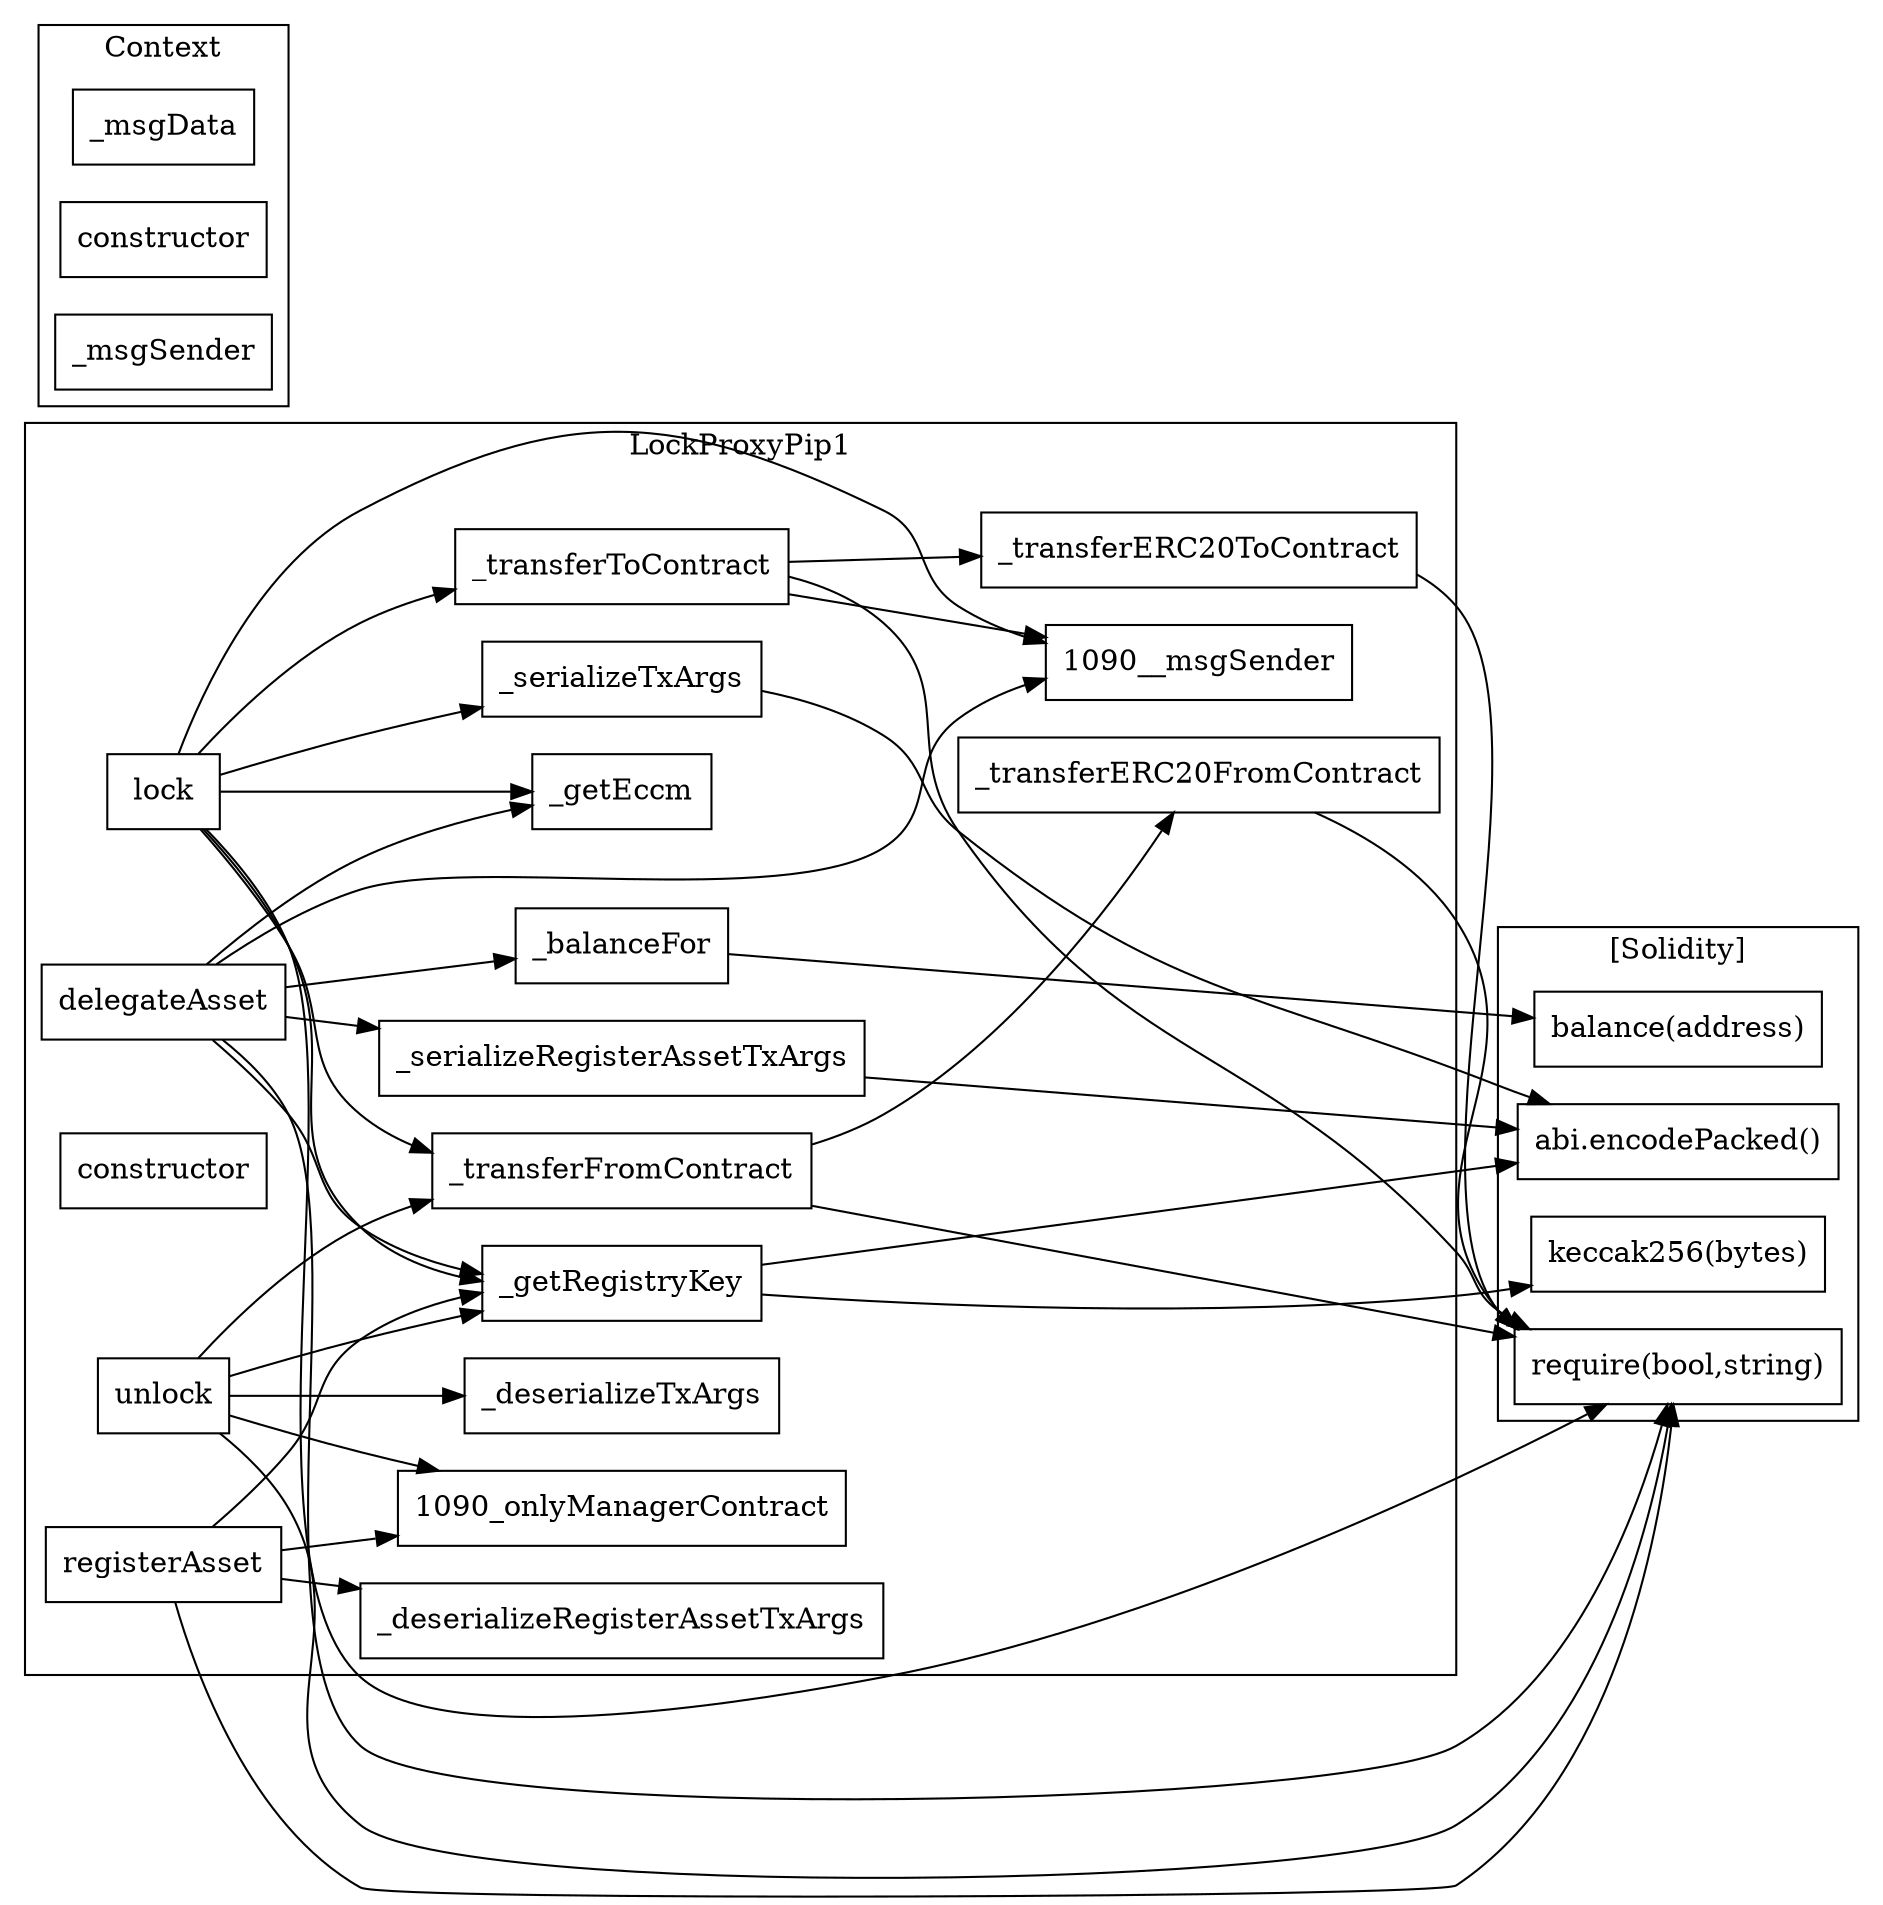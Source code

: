strict digraph {
rankdir="LR"
node [shape=box]
subgraph cluster_1090_LockProxyPip1 {
label = "LockProxyPip1"
"1090__deserializeTxArgs" [label="_deserializeTxArgs"]
"1090_delegateAsset" [label="delegateAsset"]
"1090__serializeTxArgs" [label="_serializeTxArgs"]
"1090__balanceFor" [label="_balanceFor"]
"1090__transferERC20ToContract" [label="_transferERC20ToContract"]
"1090_unlock" [label="unlock"]
"1090__transferToContract" [label="_transferToContract"]
"1090__deserializeRegisterAssetTxArgs" [label="_deserializeRegisterAssetTxArgs"]
"1090_constructor" [label="constructor"]
"1090__getRegistryKey" [label="_getRegistryKey"]
"1090_registerAsset" [label="registerAsset"]
"1090__getEccm" [label="_getEccm"]
"1090_lock" [label="lock"]
"1090__transferFromContract" [label="_transferFromContract"]
"1090__serializeRegisterAssetTxArgs" [label="_serializeRegisterAssetTxArgs"]
"1090__transferERC20FromContract" [label="_transferERC20FromContract"]
"1090_lock" -> "1090__transferFromContract"
"1090_lock" -> "1090__getRegistryKey"
"1090_lock" -> "1090__serializeTxArgs"
"1090_registerAsset" -> "1090__deserializeRegisterAssetTxArgs"
"1090_lock" -> "1090__msgSender"
"1090_delegateAsset" -> "1090__balanceFor"
"1090_unlock" -> "1090_onlyManagerContract"
"1090__transferFromContract" -> "1090__transferERC20FromContract"
"1090_delegateAsset" -> "1090__serializeRegisterAssetTxArgs"
"1090_delegateAsset" -> "1090__msgSender"
"1090__transferToContract" -> "1090__transferERC20ToContract"
"1090_lock" -> "1090__getEccm"
"1090_registerAsset" -> "1090__getRegistryKey"
"1090_unlock" -> "1090__getRegistryKey"
"1090_delegateAsset" -> "1090__getRegistryKey"
"1090__transferToContract" -> "1090__msgSender"
"1090_unlock" -> "1090__deserializeTxArgs"
"1090_lock" -> "1090__transferToContract"
"1090_unlock" -> "1090__transferFromContract"
"1090_registerAsset" -> "1090_onlyManagerContract"
"1090_delegateAsset" -> "1090__getEccm"
}subgraph cluster_1141_Context {
label = "Context"
"1141__msgData" [label="_msgData"]
"1141_constructor" [label="constructor"]
"1141__msgSender" [label="_msgSender"]
}subgraph cluster_solidity {
label = "[Solidity]"
"abi.encodePacked()" 
"balance(address)" 
"require(bool,string)" 
"keccak256(bytes)" 
"1090__transferERC20FromContract" -> "require(bool,string)"
"1090__serializeTxArgs" -> "abi.encodePacked()"
"1090__transferFromContract" -> "require(bool,string)"
"1090_delegateAsset" -> "require(bool,string)"
"1090__transferToContract" -> "require(bool,string)"
"1090__getRegistryKey" -> "keccak256(bytes)"
"1090_registerAsset" -> "require(bool,string)"
"1090__serializeRegisterAssetTxArgs" -> "abi.encodePacked()"
"1090__transferERC20ToContract" -> "require(bool,string)"
"1090_lock" -> "require(bool,string)"
"1090_unlock" -> "require(bool,string)"
"1090__getRegistryKey" -> "abi.encodePacked()"
"1090__balanceFor" -> "balance(address)"
}
}